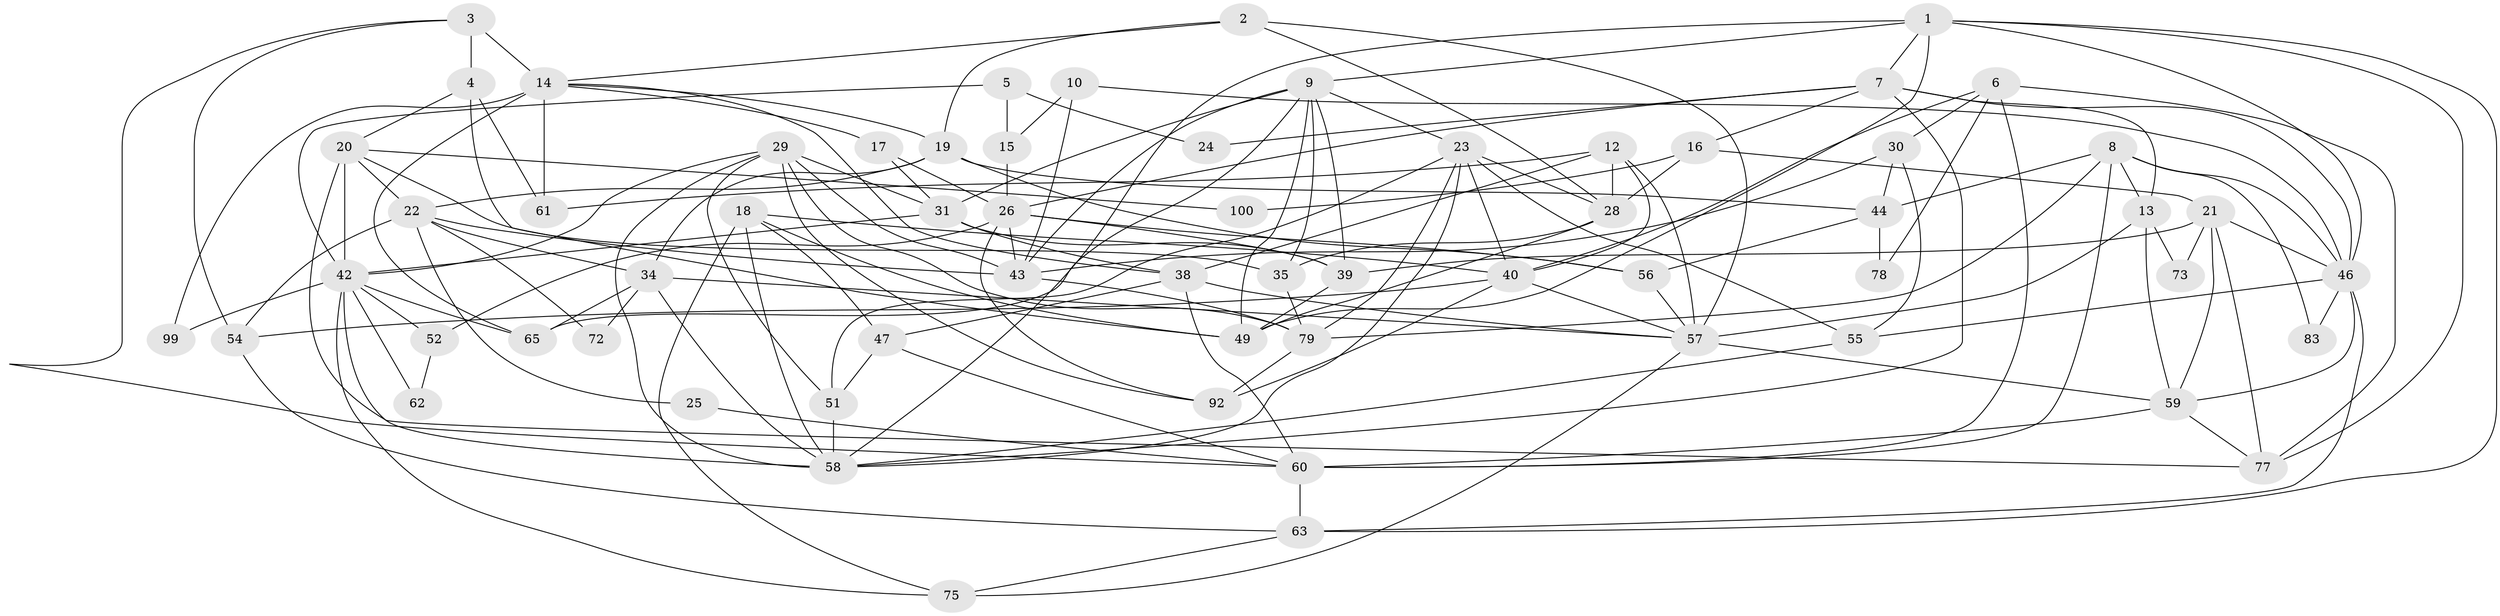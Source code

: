 // original degree distribution, {4: 0.35, 6: 0.1, 5: 0.22, 3: 0.19, 2: 0.13, 7: 0.01}
// Generated by graph-tools (version 1.1) at 2025/11/02/21/25 10:11:15]
// undirected, 63 vertices, 158 edges
graph export_dot {
graph [start="1"]
  node [color=gray90,style=filled];
  1 [super="+37"];
  2;
  3;
  4 [super="+82"];
  5;
  6 [super="+80"];
  7 [super="+11"];
  8 [super="+69"];
  9 [super="+32"];
  10;
  12 [super="+33"];
  13;
  14 [super="+95"];
  15;
  16;
  17;
  18 [super="+27"];
  19 [super="+50"];
  20 [super="+96"];
  21 [super="+45"];
  22 [super="+66"];
  23 [super="+67"];
  24;
  25;
  26 [super="+89"];
  28 [super="+36"];
  29 [super="+48"];
  30;
  31 [super="+53"];
  34 [super="+41"];
  35 [super="+94"];
  38 [super="+84"];
  39 [super="+71"];
  40 [super="+97"];
  42 [super="+86"];
  43 [super="+88"];
  44;
  46 [super="+90"];
  47 [super="+70"];
  49 [super="+74"];
  51 [super="+85"];
  52;
  54;
  55 [super="+68"];
  56;
  57 [super="+93"];
  58 [super="+91"];
  59;
  60 [super="+64"];
  61;
  62;
  63 [super="+81"];
  65;
  72;
  73;
  75 [super="+76"];
  77 [super="+87"];
  78;
  79 [super="+98"];
  83;
  92;
  99;
  100;
  1 -- 46;
  1 -- 9;
  1 -- 49;
  1 -- 7;
  1 -- 58;
  1 -- 77;
  1 -- 63;
  2 -- 14;
  2 -- 57;
  2 -- 19;
  2 -- 28;
  3 -- 4 [weight=2];
  3 -- 14 [weight=2];
  3 -- 54;
  3 -- 60;
  4 -- 61 [weight=2];
  4 -- 20;
  4 -- 49;
  5 -- 15;
  5 -- 42;
  5 -- 24;
  6 -- 77;
  6 -- 78;
  6 -- 40;
  6 -- 60;
  6 -- 30;
  7 -- 13 [weight=2];
  7 -- 46;
  7 -- 16;
  7 -- 24;
  7 -- 26;
  7 -- 58;
  8 -- 13;
  8 -- 44;
  8 -- 60;
  8 -- 83;
  8 -- 46;
  8 -- 79;
  9 -- 49;
  9 -- 65;
  9 -- 23;
  9 -- 43;
  9 -- 39;
  9 -- 31;
  9 -- 35;
  10 -- 43;
  10 -- 46;
  10 -- 15;
  12 -- 28;
  12 -- 61;
  12 -- 38;
  12 -- 40;
  12 -- 57;
  13 -- 59;
  13 -- 57;
  13 -- 73;
  14 -- 65;
  14 -- 99;
  14 -- 17;
  14 -- 19;
  14 -- 61;
  14 -- 38;
  15 -- 26;
  16 -- 21;
  16 -- 100;
  16 -- 28;
  17 -- 31;
  17 -- 26;
  18 -- 58;
  18 -- 49 [weight=2];
  18 -- 47;
  18 -- 40;
  18 -- 75;
  19 -- 22;
  19 -- 34;
  19 -- 56;
  19 -- 44;
  20 -- 42;
  20 -- 22;
  20 -- 100;
  20 -- 35;
  20 -- 77;
  21 -- 59;
  21 -- 77;
  21 -- 73;
  21 -- 46;
  21 -- 39;
  22 -- 54;
  22 -- 34;
  22 -- 72;
  22 -- 25;
  22 -- 43;
  23 -- 40;
  23 -- 51;
  23 -- 58;
  23 -- 55;
  23 -- 79;
  23 -- 28;
  25 -- 60;
  26 -- 39;
  26 -- 52;
  26 -- 92;
  26 -- 43;
  26 -- 56;
  28 -- 49;
  28 -- 35;
  29 -- 58;
  29 -- 31;
  29 -- 51;
  29 -- 92;
  29 -- 43;
  29 -- 79;
  29 -- 42;
  30 -- 44;
  30 -- 55;
  30 -- 43;
  31 -- 38;
  31 -- 42;
  31 -- 39;
  34 -- 65;
  34 -- 72;
  34 -- 57;
  34 -- 58;
  35 -- 79;
  38 -- 60;
  38 -- 57;
  38 -- 47;
  39 -- 49;
  40 -- 57;
  40 -- 54;
  40 -- 92;
  42 -- 65;
  42 -- 62;
  42 -- 75;
  42 -- 99;
  42 -- 58;
  42 -- 52;
  43 -- 79;
  44 -- 56;
  44 -- 78;
  46 -- 59;
  46 -- 83;
  46 -- 55;
  46 -- 63;
  47 -- 51;
  47 -- 60;
  51 -- 58;
  52 -- 62;
  54 -- 63;
  55 -- 58;
  56 -- 57;
  57 -- 75;
  57 -- 59;
  59 -- 60;
  59 -- 77;
  60 -- 63;
  63 -- 75;
  79 -- 92;
}
